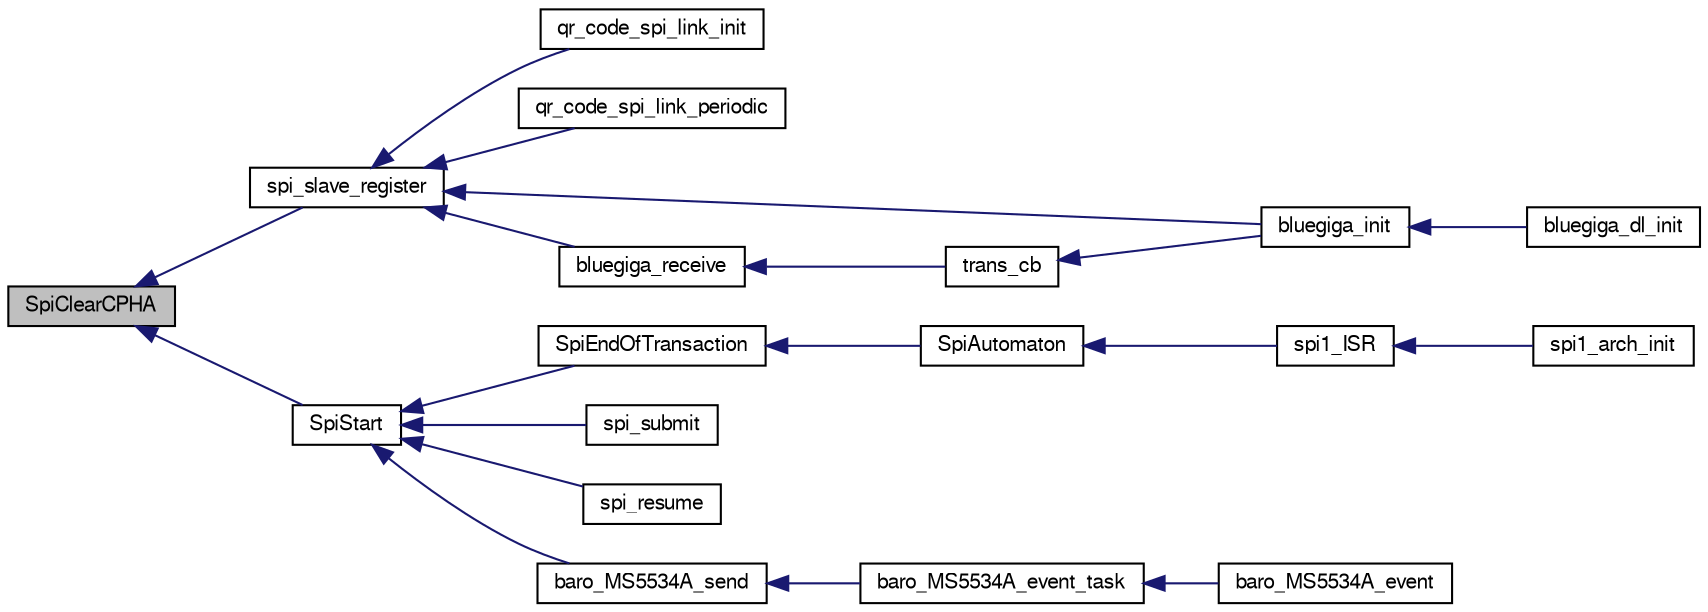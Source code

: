 digraph "SpiClearCPHA"
{
  edge [fontname="FreeSans",fontsize="10",labelfontname="FreeSans",labelfontsize="10"];
  node [fontname="FreeSans",fontsize="10",shape=record];
  rankdir="LR";
  Node1 [label="SpiClearCPHA",height=0.2,width=0.4,color="black", fillcolor="grey75", style="filled", fontcolor="black"];
  Node1 -> Node2 [dir="back",color="midnightblue",fontsize="10",style="solid",fontname="FreeSans"];
  Node2 [label="spi_slave_register",height=0.2,width=0.4,color="black", fillcolor="white", style="filled",URL="$group__spi.html#gad2b96673b774298d3bd908e84ceb37c8",tooltip="Register a spi transaction in slave mode (only one transaction can be registered). "];
  Node2 -> Node3 [dir="back",color="midnightblue",fontsize="10",style="solid",fontname="FreeSans"];
  Node3 [label="qr_code_spi_link_init",height=0.2,width=0.4,color="black", fillcolor="white", style="filled",URL="$qr__code__spi__link_8h.html#afe718e5de23ff690fa62b35bb69553f0"];
  Node2 -> Node4 [dir="back",color="midnightblue",fontsize="10",style="solid",fontname="FreeSans"];
  Node4 [label="qr_code_spi_link_periodic",height=0.2,width=0.4,color="black", fillcolor="white", style="filled",URL="$qr__code__spi__link_8h.html#ae9d12bd06ade748707f69958324c82f3"];
  Node2 -> Node5 [dir="back",color="midnightblue",fontsize="10",style="solid",fontname="FreeSans"];
  Node5 [label="bluegiga_init",height=0.2,width=0.4,color="black", fillcolor="white", style="filled",URL="$bluegiga_8h.html#ac8a60ccee96fbe718a27b6194f3f14e0"];
  Node5 -> Node6 [dir="back",color="midnightblue",fontsize="10",style="solid",fontname="FreeSans"];
  Node6 [label="bluegiga_dl_init",height=0.2,width=0.4,color="black", fillcolor="white", style="filled",URL="$bluegiga__dl_8h.html#aeb085a7388c7ffe56ac4834ff104fb33",tooltip="Init function. "];
  Node2 -> Node7 [dir="back",color="midnightblue",fontsize="10",style="solid",fontname="FreeSans"];
  Node7 [label="bluegiga_receive",height=0.2,width=0.4,color="black", fillcolor="white", style="filled",URL="$bluegiga_8c.html#a50a0f979fdb5e8cb70090c6de5f203ac"];
  Node7 -> Node8 [dir="back",color="midnightblue",fontsize="10",style="solid",fontname="FreeSans"];
  Node8 [label="trans_cb",height=0.2,width=0.4,color="black", fillcolor="white", style="filled",URL="$bluegiga_8c.html#a81dec5456e47bf1870486a85600c7e1c"];
  Node8 -> Node5 [dir="back",color="midnightblue",fontsize="10",style="solid",fontname="FreeSans"];
  Node1 -> Node9 [dir="back",color="midnightblue",fontsize="10",style="solid",fontname="FreeSans"];
  Node9 [label="SpiStart",height=0.2,width=0.4,color="black", fillcolor="white", style="filled",URL="$lpc21_2mcu__periph_2spi__arch_8c.html#abcda020ad14ec4732c4ffff453060fff"];
  Node9 -> Node10 [dir="back",color="midnightblue",fontsize="10",style="solid",fontname="FreeSans"];
  Node10 [label="SpiEndOfTransaction",height=0.2,width=0.4,color="black", fillcolor="white", style="filled",URL="$lpc21_2mcu__periph_2spi__arch_8c.html#aa77dd16c5b07dd46e54d274ad55016ea"];
  Node10 -> Node11 [dir="back",color="midnightblue",fontsize="10",style="solid",fontname="FreeSans"];
  Node11 [label="SpiAutomaton",height=0.2,width=0.4,color="black", fillcolor="white", style="filled",URL="$lpc21_2mcu__periph_2spi__arch_8c.html#a0c3a952b26b4118dcd848cb234062997"];
  Node11 -> Node12 [dir="back",color="midnightblue",fontsize="10",style="solid",fontname="FreeSans"];
  Node12 [label="spi1_ISR",height=0.2,width=0.4,color="black", fillcolor="white", style="filled",URL="$lpc21_2mcu__periph_2spi__arch_8c.html#a757fa003ca462da8fabcb89abf3943d3"];
  Node12 -> Node13 [dir="back",color="midnightblue",fontsize="10",style="solid",fontname="FreeSans"];
  Node13 [label="spi1_arch_init",height=0.2,width=0.4,color="black", fillcolor="white", style="filled",URL="$group__spi.html#gaaba00866ddaf960c0c761e61f81e5216",tooltip="Architecture dependent SPI1 initialization. "];
  Node9 -> Node14 [dir="back",color="midnightblue",fontsize="10",style="solid",fontname="FreeSans"];
  Node14 [label="spi_submit",height=0.2,width=0.4,color="black", fillcolor="white", style="filled",URL="$group__spi.html#ga5d383931766cb373ebad0b8bc26d439d",tooltip="Submit a spi transaction. "];
  Node9 -> Node15 [dir="back",color="midnightblue",fontsize="10",style="solid",fontname="FreeSans"];
  Node15 [label="spi_resume",height=0.2,width=0.4,color="black", fillcolor="white", style="filled",URL="$group__spi.html#gaf5ff5a9f93b73caf6532b7e25dd917b9",tooltip="Resume the SPI fifo. "];
  Node9 -> Node16 [dir="back",color="midnightblue",fontsize="10",style="solid",fontname="FreeSans"];
  Node16 [label="baro_MS5534A_send",height=0.2,width=0.4,color="black", fillcolor="white", style="filled",URL="$baro__MS5534A_8c.html#a2c7f6fba111434a3d7c371359bc24fc4"];
  Node16 -> Node17 [dir="back",color="midnightblue",fontsize="10",style="solid",fontname="FreeSans"];
  Node17 [label="baro_MS5534A_event_task",height=0.2,width=0.4,color="black", fillcolor="white", style="filled",URL="$baro__MS5534A_8c.html#a09c949d7892f5002fbd9624a616de846"];
  Node17 -> Node18 [dir="back",color="midnightblue",fontsize="10",style="solid",fontname="FreeSans"];
  Node18 [label="baro_MS5534A_event",height=0.2,width=0.4,color="black", fillcolor="white", style="filled",URL="$baro__MS5534A_8c.html#a11f2670f1389172417fc69aa0f924027"];
}
